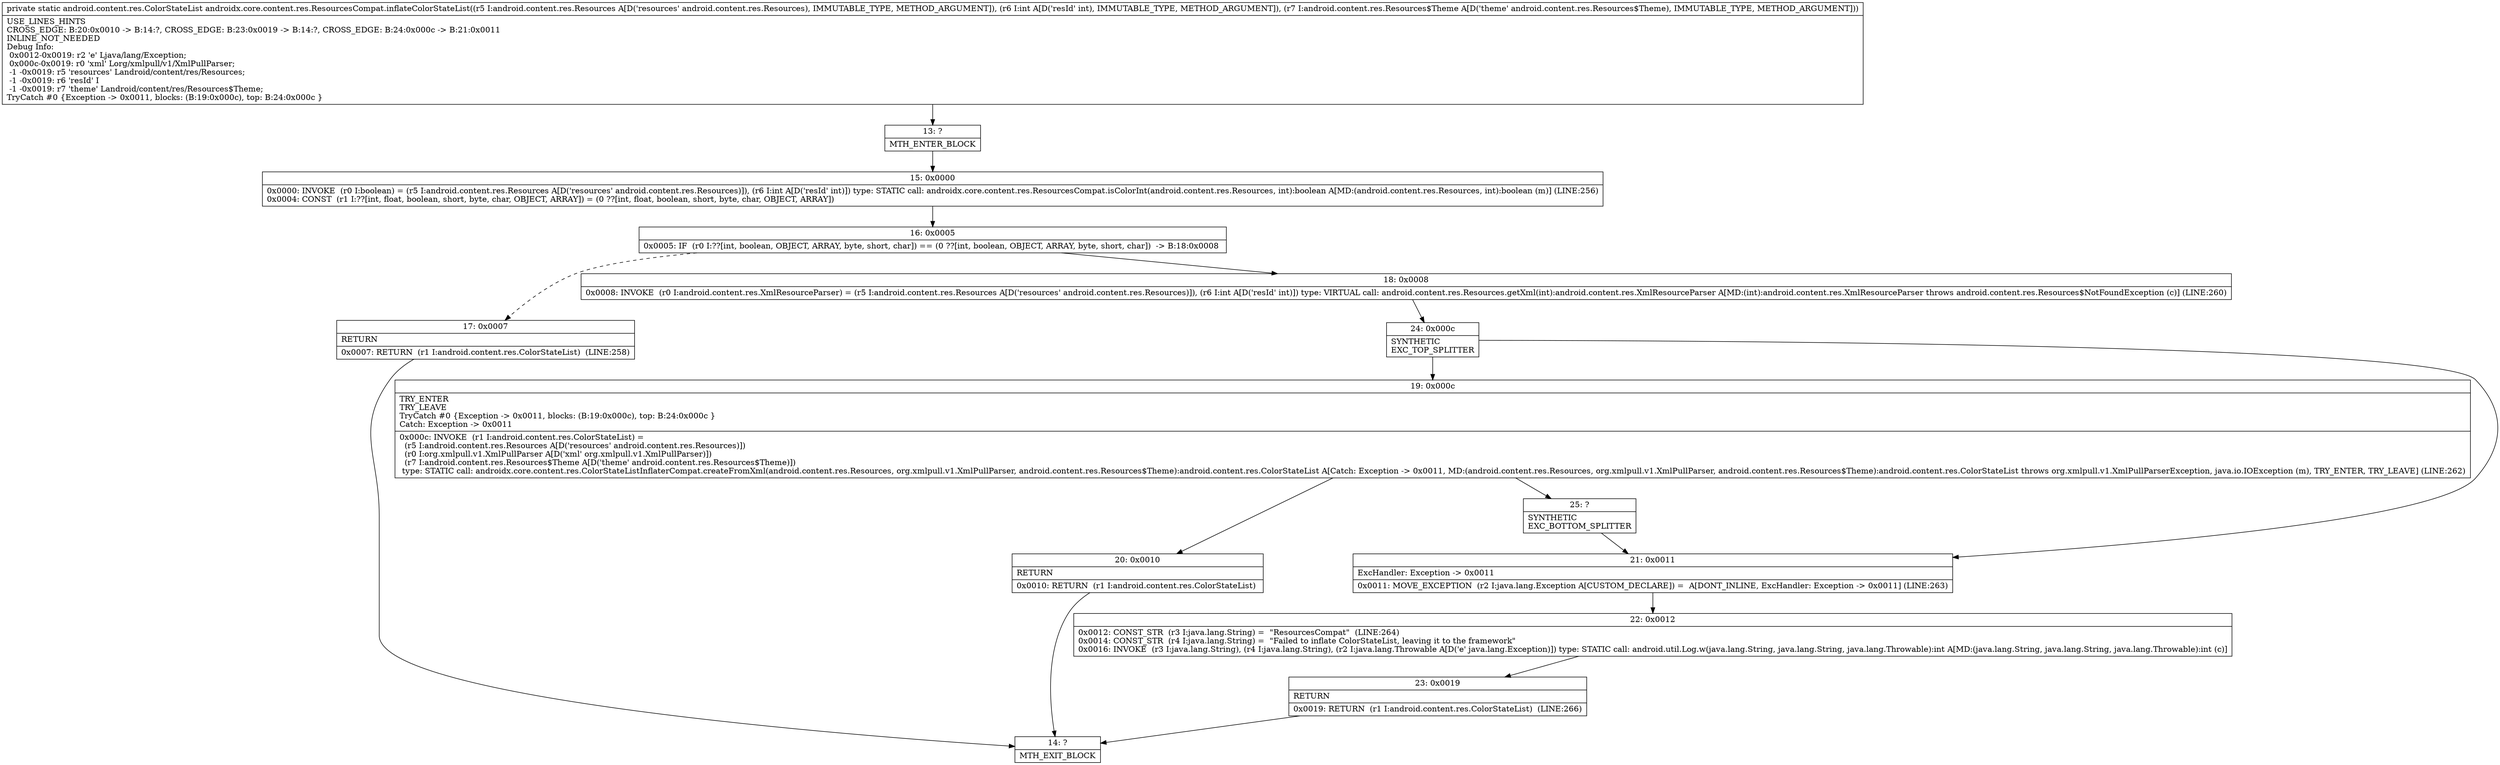 digraph "CFG forandroidx.core.content.res.ResourcesCompat.inflateColorStateList(Landroid\/content\/res\/Resources;ILandroid\/content\/res\/Resources$Theme;)Landroid\/content\/res\/ColorStateList;" {
Node_13 [shape=record,label="{13\:\ ?|MTH_ENTER_BLOCK\l}"];
Node_15 [shape=record,label="{15\:\ 0x0000|0x0000: INVOKE  (r0 I:boolean) = (r5 I:android.content.res.Resources A[D('resources' android.content.res.Resources)]), (r6 I:int A[D('resId' int)]) type: STATIC call: androidx.core.content.res.ResourcesCompat.isColorInt(android.content.res.Resources, int):boolean A[MD:(android.content.res.Resources, int):boolean (m)] (LINE:256)\l0x0004: CONST  (r1 I:??[int, float, boolean, short, byte, char, OBJECT, ARRAY]) = (0 ??[int, float, boolean, short, byte, char, OBJECT, ARRAY]) \l}"];
Node_16 [shape=record,label="{16\:\ 0x0005|0x0005: IF  (r0 I:??[int, boolean, OBJECT, ARRAY, byte, short, char]) == (0 ??[int, boolean, OBJECT, ARRAY, byte, short, char])  \-\> B:18:0x0008 \l}"];
Node_17 [shape=record,label="{17\:\ 0x0007|RETURN\l|0x0007: RETURN  (r1 I:android.content.res.ColorStateList)  (LINE:258)\l}"];
Node_14 [shape=record,label="{14\:\ ?|MTH_EXIT_BLOCK\l}"];
Node_18 [shape=record,label="{18\:\ 0x0008|0x0008: INVOKE  (r0 I:android.content.res.XmlResourceParser) = (r5 I:android.content.res.Resources A[D('resources' android.content.res.Resources)]), (r6 I:int A[D('resId' int)]) type: VIRTUAL call: android.content.res.Resources.getXml(int):android.content.res.XmlResourceParser A[MD:(int):android.content.res.XmlResourceParser throws android.content.res.Resources$NotFoundException (c)] (LINE:260)\l}"];
Node_24 [shape=record,label="{24\:\ 0x000c|SYNTHETIC\lEXC_TOP_SPLITTER\l}"];
Node_19 [shape=record,label="{19\:\ 0x000c|TRY_ENTER\lTRY_LEAVE\lTryCatch #0 \{Exception \-\> 0x0011, blocks: (B:19:0x000c), top: B:24:0x000c \}\lCatch: Exception \-\> 0x0011\l|0x000c: INVOKE  (r1 I:android.content.res.ColorStateList) = \l  (r5 I:android.content.res.Resources A[D('resources' android.content.res.Resources)])\l  (r0 I:org.xmlpull.v1.XmlPullParser A[D('xml' org.xmlpull.v1.XmlPullParser)])\l  (r7 I:android.content.res.Resources$Theme A[D('theme' android.content.res.Resources$Theme)])\l type: STATIC call: androidx.core.content.res.ColorStateListInflaterCompat.createFromXml(android.content.res.Resources, org.xmlpull.v1.XmlPullParser, android.content.res.Resources$Theme):android.content.res.ColorStateList A[Catch: Exception \-\> 0x0011, MD:(android.content.res.Resources, org.xmlpull.v1.XmlPullParser, android.content.res.Resources$Theme):android.content.res.ColorStateList throws org.xmlpull.v1.XmlPullParserException, java.io.IOException (m), TRY_ENTER, TRY_LEAVE] (LINE:262)\l}"];
Node_20 [shape=record,label="{20\:\ 0x0010|RETURN\l|0x0010: RETURN  (r1 I:android.content.res.ColorStateList) \l}"];
Node_25 [shape=record,label="{25\:\ ?|SYNTHETIC\lEXC_BOTTOM_SPLITTER\l}"];
Node_21 [shape=record,label="{21\:\ 0x0011|ExcHandler: Exception \-\> 0x0011\l|0x0011: MOVE_EXCEPTION  (r2 I:java.lang.Exception A[CUSTOM_DECLARE]) =  A[DONT_INLINE, ExcHandler: Exception \-\> 0x0011] (LINE:263)\l}"];
Node_22 [shape=record,label="{22\:\ 0x0012|0x0012: CONST_STR  (r3 I:java.lang.String) =  \"ResourcesCompat\"  (LINE:264)\l0x0014: CONST_STR  (r4 I:java.lang.String) =  \"Failed to inflate ColorStateList, leaving it to the framework\" \l0x0016: INVOKE  (r3 I:java.lang.String), (r4 I:java.lang.String), (r2 I:java.lang.Throwable A[D('e' java.lang.Exception)]) type: STATIC call: android.util.Log.w(java.lang.String, java.lang.String, java.lang.Throwable):int A[MD:(java.lang.String, java.lang.String, java.lang.Throwable):int (c)]\l}"];
Node_23 [shape=record,label="{23\:\ 0x0019|RETURN\l|0x0019: RETURN  (r1 I:android.content.res.ColorStateList)  (LINE:266)\l}"];
MethodNode[shape=record,label="{private static android.content.res.ColorStateList androidx.core.content.res.ResourcesCompat.inflateColorStateList((r5 I:android.content.res.Resources A[D('resources' android.content.res.Resources), IMMUTABLE_TYPE, METHOD_ARGUMENT]), (r6 I:int A[D('resId' int), IMMUTABLE_TYPE, METHOD_ARGUMENT]), (r7 I:android.content.res.Resources$Theme A[D('theme' android.content.res.Resources$Theme), IMMUTABLE_TYPE, METHOD_ARGUMENT]))  | USE_LINES_HINTS\lCROSS_EDGE: B:20:0x0010 \-\> B:14:?, CROSS_EDGE: B:23:0x0019 \-\> B:14:?, CROSS_EDGE: B:24:0x000c \-\> B:21:0x0011\lINLINE_NOT_NEEDED\lDebug Info:\l  0x0012\-0x0019: r2 'e' Ljava\/lang\/Exception;\l  0x000c\-0x0019: r0 'xml' Lorg\/xmlpull\/v1\/XmlPullParser;\l  \-1 \-0x0019: r5 'resources' Landroid\/content\/res\/Resources;\l  \-1 \-0x0019: r6 'resId' I\l  \-1 \-0x0019: r7 'theme' Landroid\/content\/res\/Resources$Theme;\lTryCatch #0 \{Exception \-\> 0x0011, blocks: (B:19:0x000c), top: B:24:0x000c \}\l}"];
MethodNode -> Node_13;Node_13 -> Node_15;
Node_15 -> Node_16;
Node_16 -> Node_17[style=dashed];
Node_16 -> Node_18;
Node_17 -> Node_14;
Node_18 -> Node_24;
Node_24 -> Node_19;
Node_24 -> Node_21;
Node_19 -> Node_20;
Node_19 -> Node_25;
Node_20 -> Node_14;
Node_25 -> Node_21;
Node_21 -> Node_22;
Node_22 -> Node_23;
Node_23 -> Node_14;
}

